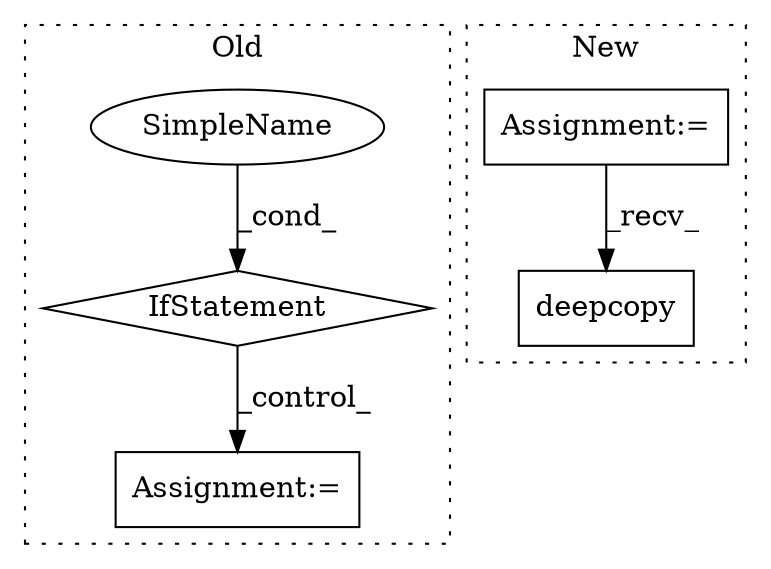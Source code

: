 digraph G {
subgraph cluster0 {
1 [label="IfStatement" a="25" s="701,725" l="10,2" shape="diamond"];
3 [label="SimpleName" a="42" s="" l="" shape="ellipse"];
4 [label="Assignment:=" a="7" s="747" l="1" shape="box"];
label = "Old";
style="dotted";
}
subgraph cluster1 {
2 [label="deepcopy" a="32" s="1001,1021" l="9,1" shape="box"];
5 [label="Assignment:=" a="7" s="318" l="4" shape="box"];
label = "New";
style="dotted";
}
1 -> 4 [label="_control_"];
3 -> 1 [label="_cond_"];
5 -> 2 [label="_recv_"];
}
